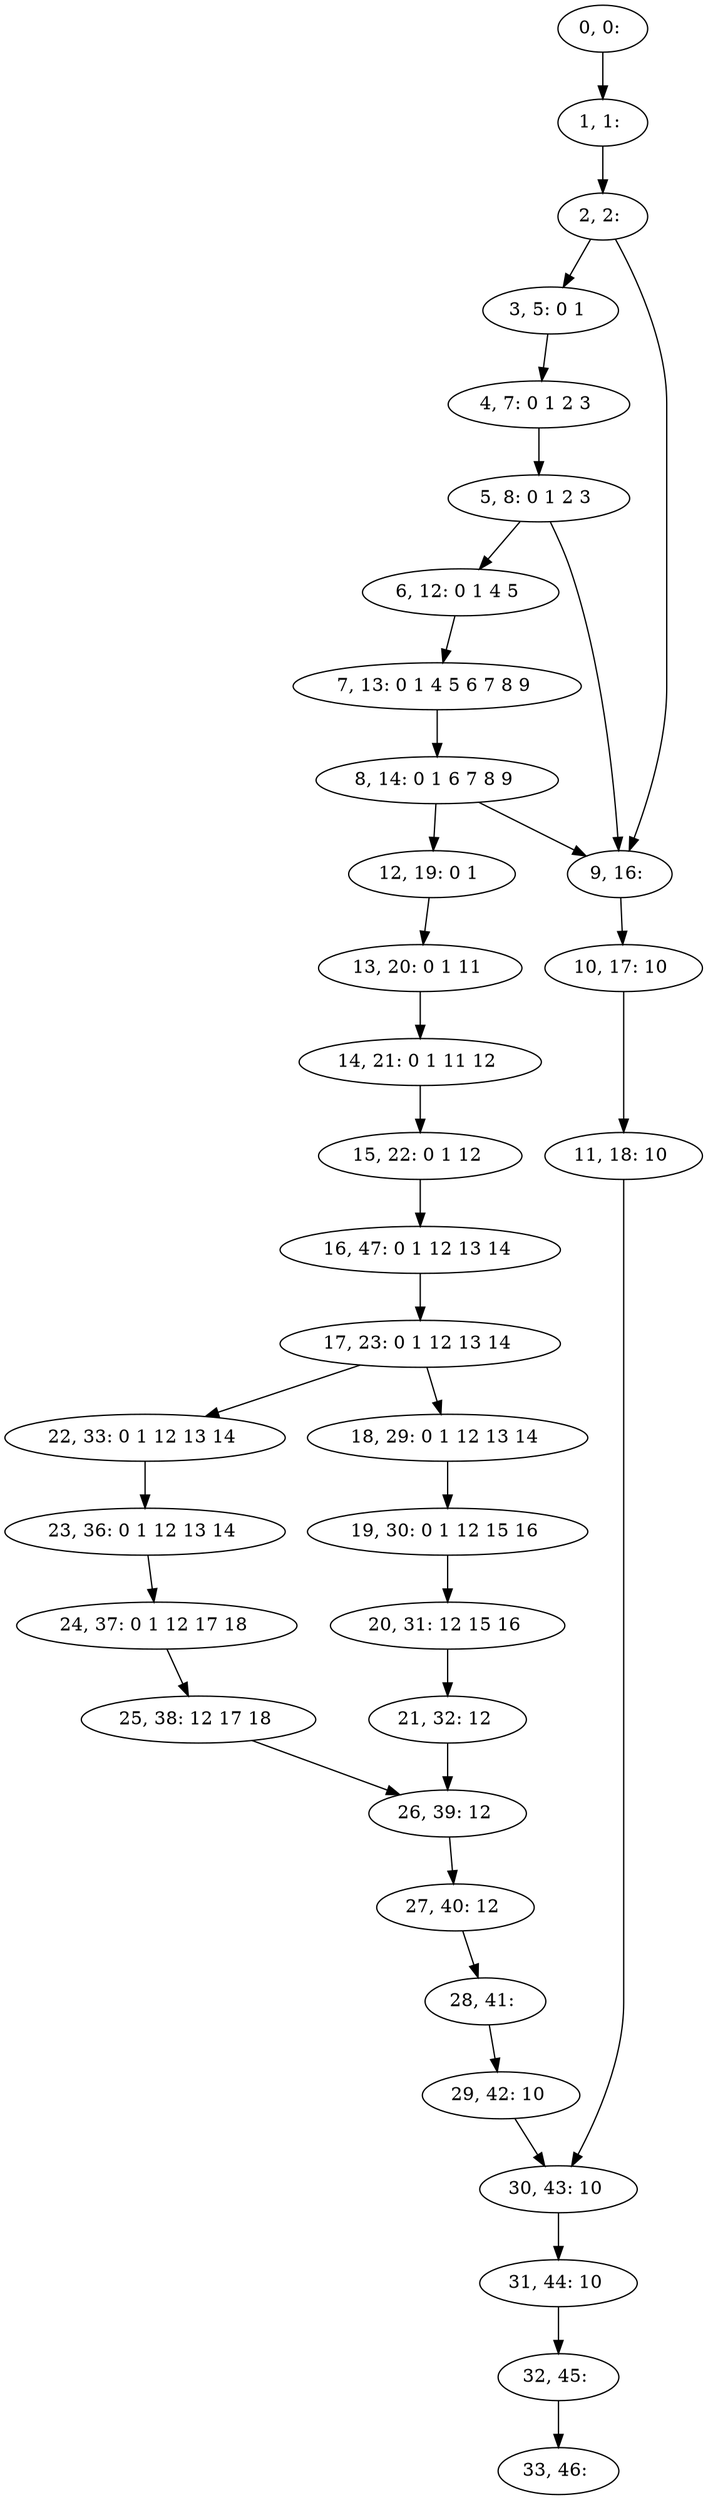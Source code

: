 digraph G {
0[label="0, 0: "];
1[label="1, 1: "];
2[label="2, 2: "];
3[label="3, 5: 0 1 "];
4[label="4, 7: 0 1 2 3 "];
5[label="5, 8: 0 1 2 3 "];
6[label="6, 12: 0 1 4 5 "];
7[label="7, 13: 0 1 4 5 6 7 8 9 "];
8[label="8, 14: 0 1 6 7 8 9 "];
9[label="9, 16: "];
10[label="10, 17: 10 "];
11[label="11, 18: 10 "];
12[label="12, 19: 0 1 "];
13[label="13, 20: 0 1 11 "];
14[label="14, 21: 0 1 11 12 "];
15[label="15, 22: 0 1 12 "];
16[label="16, 47: 0 1 12 13 14 "];
17[label="17, 23: 0 1 12 13 14 "];
18[label="18, 29: 0 1 12 13 14 "];
19[label="19, 30: 0 1 12 15 16 "];
20[label="20, 31: 12 15 16 "];
21[label="21, 32: 12 "];
22[label="22, 33: 0 1 12 13 14 "];
23[label="23, 36: 0 1 12 13 14 "];
24[label="24, 37: 0 1 12 17 18 "];
25[label="25, 38: 12 17 18 "];
26[label="26, 39: 12 "];
27[label="27, 40: 12 "];
28[label="28, 41: "];
29[label="29, 42: 10 "];
30[label="30, 43: 10 "];
31[label="31, 44: 10 "];
32[label="32, 45: "];
33[label="33, 46: "];
0->1 ;
1->2 ;
2->3 ;
2->9 ;
3->4 ;
4->5 ;
5->6 ;
5->9 ;
6->7 ;
7->8 ;
8->9 ;
8->12 ;
9->10 ;
10->11 ;
11->30 ;
12->13 ;
13->14 ;
14->15 ;
15->16 ;
16->17 ;
17->18 ;
17->22 ;
18->19 ;
19->20 ;
20->21 ;
21->26 ;
22->23 ;
23->24 ;
24->25 ;
25->26 ;
26->27 ;
27->28 ;
28->29 ;
29->30 ;
30->31 ;
31->32 ;
32->33 ;
}
